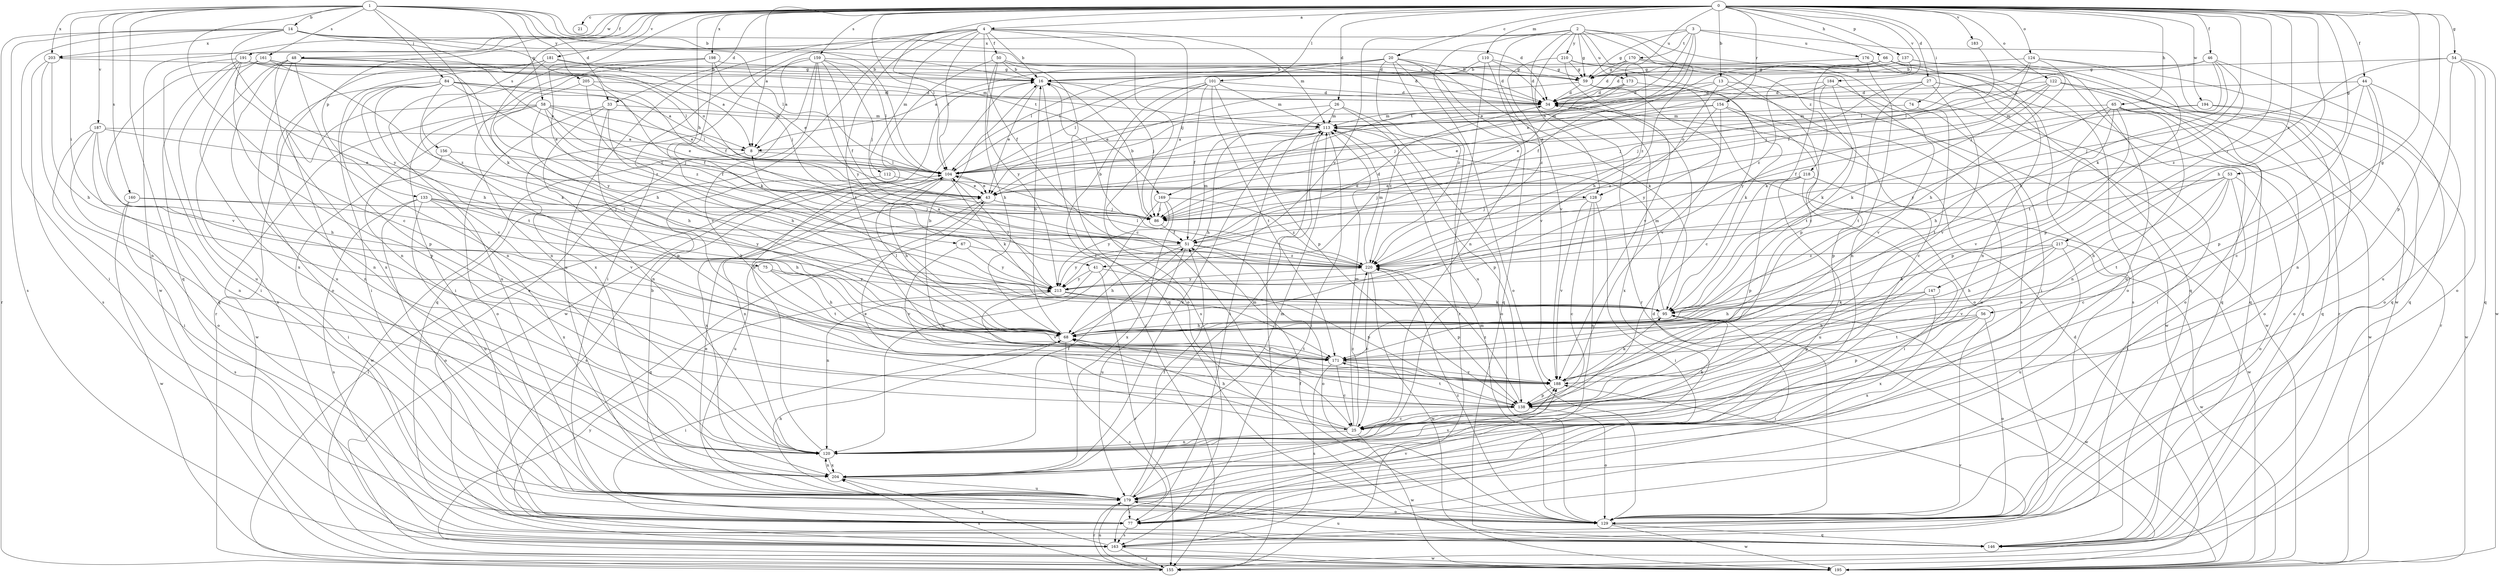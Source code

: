 strict digraph  {
0;
1;
2;
3;
4;
8;
13;
14;
16;
20;
21;
25;
26;
27;
33;
34;
41;
43;
44;
46;
48;
50;
51;
53;
54;
56;
58;
59;
65;
66;
67;
68;
74;
75;
77;
84;
86;
95;
101;
104;
110;
112;
113;
120;
122;
124;
128;
129;
133;
137;
138;
146;
147;
154;
155;
156;
159;
160;
161;
163;
169;
170;
171;
173;
176;
179;
181;
183;
184;
187;
188;
191;
194;
195;
198;
203;
204;
205;
210;
213;
217;
218;
220;
0 -> 4  [label=a];
0 -> 8  [label=a];
0 -> 13  [label=b];
0 -> 20  [label=c];
0 -> 21  [label=c];
0 -> 26  [label=d];
0 -> 27  [label=d];
0 -> 33  [label=d];
0 -> 41  [label=e];
0 -> 44  [label=f];
0 -> 46  [label=f];
0 -> 48  [label=f];
0 -> 53  [label=g];
0 -> 54  [label=g];
0 -> 56  [label=g];
0 -> 65  [label=h];
0 -> 66  [label=h];
0 -> 67  [label=h];
0 -> 68  [label=h];
0 -> 74  [label=i];
0 -> 95  [label=k];
0 -> 101  [label=l];
0 -> 104  [label=l];
0 -> 110  [label=m];
0 -> 122  [label=o];
0 -> 124  [label=o];
0 -> 133  [label=p];
0 -> 137  [label=p];
0 -> 138  [label=p];
0 -> 147  [label=r];
0 -> 154  [label=r];
0 -> 156  [label=s];
0 -> 159  [label=s];
0 -> 169  [label=t];
0 -> 173  [label=u];
0 -> 181  [label=v];
0 -> 183  [label=v];
0 -> 184  [label=v];
0 -> 191  [label=w];
0 -> 194  [label=w];
0 -> 195  [label=w];
0 -> 198  [label=x];
0 -> 217  [label=z];
1 -> 14  [label=b];
1 -> 16  [label=b];
1 -> 25  [label=c];
1 -> 33  [label=d];
1 -> 34  [label=d];
1 -> 58  [label=g];
1 -> 75  [label=i];
1 -> 84  [label=j];
1 -> 95  [label=k];
1 -> 104  [label=l];
1 -> 146  [label=q];
1 -> 160  [label=s];
1 -> 161  [label=s];
1 -> 187  [label=v];
1 -> 203  [label=x];
1 -> 205  [label=y];
2 -> 59  [label=g];
2 -> 68  [label=h];
2 -> 120  [label=n];
2 -> 128  [label=o];
2 -> 146  [label=q];
2 -> 155  [label=r];
2 -> 173  [label=u];
2 -> 188  [label=v];
2 -> 210  [label=y];
2 -> 213  [label=y];
2 -> 218  [label=z];
2 -> 220  [label=z];
3 -> 41  [label=e];
3 -> 43  [label=e];
3 -> 59  [label=g];
3 -> 169  [label=t];
3 -> 170  [label=t];
3 -> 176  [label=u];
3 -> 195  [label=w];
3 -> 203  [label=x];
4 -> 16  [label=b];
4 -> 25  [label=c];
4 -> 50  [label=f];
4 -> 51  [label=f];
4 -> 77  [label=i];
4 -> 86  [label=j];
4 -> 104  [label=l];
4 -> 112  [label=m];
4 -> 113  [label=m];
4 -> 163  [label=s];
4 -> 171  [label=t];
4 -> 179  [label=u];
8 -> 104  [label=l];
8 -> 195  [label=w];
13 -> 25  [label=c];
13 -> 34  [label=d];
13 -> 104  [label=l];
13 -> 128  [label=o];
13 -> 195  [label=w];
14 -> 34  [label=d];
14 -> 43  [label=e];
14 -> 77  [label=i];
14 -> 104  [label=l];
14 -> 128  [label=o];
14 -> 155  [label=r];
14 -> 163  [label=s];
14 -> 203  [label=x];
14 -> 213  [label=y];
16 -> 34  [label=d];
16 -> 43  [label=e];
16 -> 86  [label=j];
16 -> 129  [label=o];
20 -> 8  [label=a];
20 -> 16  [label=b];
20 -> 34  [label=d];
20 -> 95  [label=k];
20 -> 104  [label=l];
20 -> 129  [label=o];
20 -> 179  [label=u];
20 -> 188  [label=v];
20 -> 220  [label=z];
25 -> 43  [label=e];
25 -> 68  [label=h];
25 -> 95  [label=k];
25 -> 113  [label=m];
25 -> 120  [label=n];
25 -> 195  [label=w];
25 -> 220  [label=z];
26 -> 77  [label=i];
26 -> 104  [label=l];
26 -> 113  [label=m];
26 -> 129  [label=o];
26 -> 220  [label=z];
27 -> 34  [label=d];
27 -> 77  [label=i];
27 -> 86  [label=j];
27 -> 146  [label=q];
27 -> 171  [label=t];
27 -> 188  [label=v];
33 -> 68  [label=h];
33 -> 113  [label=m];
33 -> 120  [label=n];
33 -> 129  [label=o];
33 -> 138  [label=p];
34 -> 113  [label=m];
34 -> 204  [label=x];
41 -> 120  [label=n];
41 -> 138  [label=p];
41 -> 155  [label=r];
41 -> 213  [label=y];
43 -> 86  [label=j];
43 -> 146  [label=q];
43 -> 179  [label=u];
44 -> 25  [label=c];
44 -> 34  [label=d];
44 -> 86  [label=j];
44 -> 120  [label=n];
44 -> 129  [label=o];
44 -> 138  [label=p];
46 -> 16  [label=b];
46 -> 86  [label=j];
46 -> 95  [label=k];
46 -> 104  [label=l];
46 -> 146  [label=q];
46 -> 171  [label=t];
48 -> 16  [label=b];
48 -> 68  [label=h];
48 -> 113  [label=m];
48 -> 120  [label=n];
48 -> 129  [label=o];
48 -> 163  [label=s];
48 -> 179  [label=u];
48 -> 204  [label=x];
50 -> 16  [label=b];
50 -> 34  [label=d];
50 -> 68  [label=h];
50 -> 146  [label=q];
50 -> 195  [label=w];
50 -> 213  [label=y];
51 -> 34  [label=d];
51 -> 68  [label=h];
51 -> 113  [label=m];
51 -> 129  [label=o];
51 -> 179  [label=u];
51 -> 213  [label=y];
51 -> 220  [label=z];
53 -> 25  [label=c];
53 -> 43  [label=e];
53 -> 68  [label=h];
53 -> 77  [label=i];
53 -> 129  [label=o];
53 -> 171  [label=t];
53 -> 220  [label=z];
54 -> 59  [label=g];
54 -> 129  [label=o];
54 -> 146  [label=q];
54 -> 179  [label=u];
54 -> 195  [label=w];
54 -> 220  [label=z];
56 -> 68  [label=h];
56 -> 129  [label=o];
56 -> 138  [label=p];
56 -> 171  [label=t];
56 -> 204  [label=x];
58 -> 43  [label=e];
58 -> 51  [label=f];
58 -> 68  [label=h];
58 -> 86  [label=j];
58 -> 104  [label=l];
58 -> 113  [label=m];
58 -> 120  [label=n];
58 -> 138  [label=p];
58 -> 195  [label=w];
59 -> 34  [label=d];
59 -> 43  [label=e];
59 -> 129  [label=o];
59 -> 188  [label=v];
59 -> 195  [label=w];
65 -> 68  [label=h];
65 -> 113  [label=m];
65 -> 120  [label=n];
65 -> 129  [label=o];
65 -> 138  [label=p];
65 -> 188  [label=v];
65 -> 195  [label=w];
65 -> 213  [label=y];
66 -> 34  [label=d];
66 -> 51  [label=f];
66 -> 59  [label=g];
66 -> 95  [label=k];
66 -> 120  [label=n];
66 -> 146  [label=q];
66 -> 163  [label=s];
67 -> 188  [label=v];
67 -> 213  [label=y];
67 -> 220  [label=z];
68 -> 16  [label=b];
68 -> 77  [label=i];
68 -> 104  [label=l];
68 -> 163  [label=s];
68 -> 171  [label=t];
74 -> 113  [label=m];
74 -> 171  [label=t];
75 -> 68  [label=h];
75 -> 171  [label=t];
75 -> 213  [label=y];
77 -> 163  [label=s];
77 -> 188  [label=v];
84 -> 8  [label=a];
84 -> 34  [label=d];
84 -> 43  [label=e];
84 -> 95  [label=k];
84 -> 120  [label=n];
84 -> 138  [label=p];
84 -> 171  [label=t];
84 -> 188  [label=v];
84 -> 220  [label=z];
86 -> 16  [label=b];
86 -> 51  [label=f];
95 -> 68  [label=h];
95 -> 77  [label=i];
95 -> 113  [label=m];
95 -> 195  [label=w];
101 -> 34  [label=d];
101 -> 51  [label=f];
101 -> 104  [label=l];
101 -> 113  [label=m];
101 -> 138  [label=p];
101 -> 155  [label=r];
101 -> 163  [label=s];
101 -> 171  [label=t];
104 -> 43  [label=e];
104 -> 68  [label=h];
104 -> 95  [label=k];
104 -> 120  [label=n];
104 -> 204  [label=x];
110 -> 34  [label=d];
110 -> 59  [label=g];
110 -> 104  [label=l];
110 -> 146  [label=q];
110 -> 155  [label=r];
112 -> 43  [label=e];
112 -> 163  [label=s];
113 -> 8  [label=a];
113 -> 68  [label=h];
113 -> 77  [label=i];
113 -> 138  [label=p];
113 -> 155  [label=r];
113 -> 204  [label=x];
120 -> 16  [label=b];
120 -> 51  [label=f];
120 -> 204  [label=x];
122 -> 34  [label=d];
122 -> 86  [label=j];
122 -> 95  [label=k];
122 -> 129  [label=o];
122 -> 146  [label=q];
122 -> 155  [label=r];
122 -> 213  [label=y];
124 -> 59  [label=g];
124 -> 68  [label=h];
124 -> 86  [label=j];
124 -> 104  [label=l];
124 -> 138  [label=p];
124 -> 146  [label=q];
128 -> 25  [label=c];
128 -> 77  [label=i];
128 -> 86  [label=j];
128 -> 120  [label=n];
128 -> 188  [label=v];
129 -> 34  [label=d];
129 -> 51  [label=f];
129 -> 113  [label=m];
129 -> 146  [label=q];
129 -> 195  [label=w];
129 -> 220  [label=z];
133 -> 86  [label=j];
133 -> 95  [label=k];
133 -> 129  [label=o];
133 -> 163  [label=s];
133 -> 179  [label=u];
133 -> 204  [label=x];
133 -> 213  [label=y];
137 -> 43  [label=e];
137 -> 59  [label=g];
137 -> 155  [label=r];
137 -> 179  [label=u];
137 -> 220  [label=z];
138 -> 25  [label=c];
138 -> 68  [label=h];
138 -> 129  [label=o];
138 -> 171  [label=t];
138 -> 220  [label=z];
146 -> 179  [label=u];
147 -> 68  [label=h];
147 -> 95  [label=k];
147 -> 138  [label=p];
147 -> 204  [label=x];
154 -> 43  [label=e];
154 -> 113  [label=m];
154 -> 138  [label=p];
154 -> 179  [label=u];
154 -> 213  [label=y];
154 -> 220  [label=z];
155 -> 104  [label=l];
155 -> 179  [label=u];
155 -> 204  [label=x];
156 -> 77  [label=i];
156 -> 104  [label=l];
156 -> 188  [label=v];
159 -> 8  [label=a];
159 -> 51  [label=f];
159 -> 59  [label=g];
159 -> 86  [label=j];
159 -> 104  [label=l];
159 -> 146  [label=q];
159 -> 188  [label=v];
159 -> 204  [label=x];
159 -> 213  [label=y];
160 -> 68  [label=h];
160 -> 86  [label=j];
160 -> 163  [label=s];
160 -> 195  [label=w];
161 -> 59  [label=g];
161 -> 68  [label=h];
161 -> 104  [label=l];
161 -> 188  [label=v];
161 -> 220  [label=z];
163 -> 155  [label=r];
163 -> 188  [label=v];
163 -> 195  [label=w];
163 -> 204  [label=x];
169 -> 86  [label=j];
169 -> 120  [label=n];
169 -> 204  [label=x];
169 -> 213  [label=y];
169 -> 220  [label=z];
170 -> 16  [label=b];
170 -> 34  [label=d];
170 -> 59  [label=g];
170 -> 77  [label=i];
170 -> 138  [label=p];
171 -> 16  [label=b];
171 -> 25  [label=c];
171 -> 163  [label=s];
171 -> 188  [label=v];
173 -> 34  [label=d];
173 -> 86  [label=j];
173 -> 95  [label=k];
173 -> 104  [label=l];
176 -> 16  [label=b];
176 -> 120  [label=n];
176 -> 129  [label=o];
176 -> 146  [label=q];
179 -> 16  [label=b];
179 -> 43  [label=e];
179 -> 51  [label=f];
179 -> 68  [label=h];
179 -> 77  [label=i];
179 -> 113  [label=m];
179 -> 129  [label=o];
179 -> 155  [label=r];
181 -> 59  [label=g];
181 -> 77  [label=i];
181 -> 86  [label=j];
181 -> 155  [label=r];
181 -> 171  [label=t];
183 -> 51  [label=f];
184 -> 34  [label=d];
184 -> 43  [label=e];
184 -> 95  [label=k];
184 -> 171  [label=t];
184 -> 188  [label=v];
187 -> 8  [label=a];
187 -> 43  [label=e];
187 -> 68  [label=h];
187 -> 77  [label=i];
187 -> 120  [label=n];
187 -> 129  [label=o];
188 -> 95  [label=k];
188 -> 138  [label=p];
191 -> 8  [label=a];
191 -> 16  [label=b];
191 -> 51  [label=f];
191 -> 77  [label=i];
191 -> 120  [label=n];
191 -> 146  [label=q];
191 -> 179  [label=u];
191 -> 204  [label=x];
194 -> 51  [label=f];
194 -> 113  [label=m];
194 -> 129  [label=o];
194 -> 195  [label=w];
195 -> 34  [label=d];
195 -> 213  [label=y];
198 -> 16  [label=b];
198 -> 43  [label=e];
198 -> 77  [label=i];
198 -> 95  [label=k];
198 -> 120  [label=n];
198 -> 179  [label=u];
203 -> 59  [label=g];
203 -> 68  [label=h];
203 -> 120  [label=n];
203 -> 163  [label=s];
204 -> 113  [label=m];
204 -> 120  [label=n];
204 -> 179  [label=u];
204 -> 188  [label=v];
205 -> 34  [label=d];
205 -> 51  [label=f];
205 -> 213  [label=y];
205 -> 220  [label=z];
210 -> 25  [label=c];
210 -> 59  [label=g];
210 -> 163  [label=s];
210 -> 188  [label=v];
210 -> 220  [label=z];
213 -> 95  [label=k];
213 -> 104  [label=l];
213 -> 171  [label=t];
213 -> 188  [label=v];
217 -> 68  [label=h];
217 -> 95  [label=k];
217 -> 179  [label=u];
217 -> 188  [label=v];
217 -> 195  [label=w];
217 -> 220  [label=z];
218 -> 43  [label=e];
218 -> 77  [label=i];
218 -> 86  [label=j];
218 -> 138  [label=p];
218 -> 179  [label=u];
218 -> 195  [label=w];
220 -> 8  [label=a];
220 -> 16  [label=b];
220 -> 25  [label=c];
220 -> 104  [label=l];
220 -> 113  [label=m];
220 -> 138  [label=p];
220 -> 195  [label=w];
220 -> 213  [label=y];
}
